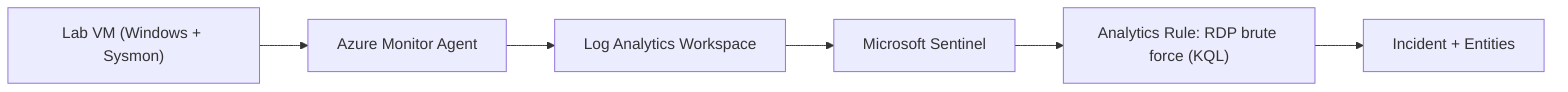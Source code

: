 flowchart LR
  A["Lab VM (Windows + Sysmon)"] --> B["Azure Monitor Agent"]
  B --> C["Log Analytics Workspace"]
  C --> D["Microsoft Sentinel"]
  D --> E["Analytics Rule: RDP brute force (KQL)"]
  E --> F["Incident + Entities"]